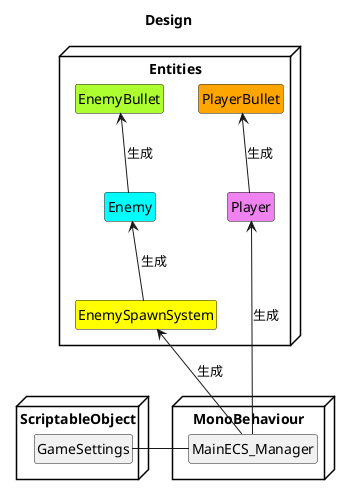 @startuml
skinparam packageStyle node

Title Design

package MonoBehaviour {
    class MainECS_Manager
}

package ScriptableObject {
    class GameSettings
}

package Entities {
    class Player #Violet
    class PlayerBullet #Orange

    class EnemySpawnSystem #Yellow
    class Enemy #Cyan
    class EnemyBullet #GreenYellow
}

MainECS_Manager -left- GameSettings

Player -up-> PlayerBullet : 生成
EnemySpawnSystem -up-> Enemy : 生成
Enemy -up-> EnemyBullet : 生成

MainECS_Manager -up-> Player : 生成
MainECS_Manager -up-> EnemySpawnSystem : 生成

hide members
hide circle

@enduml

